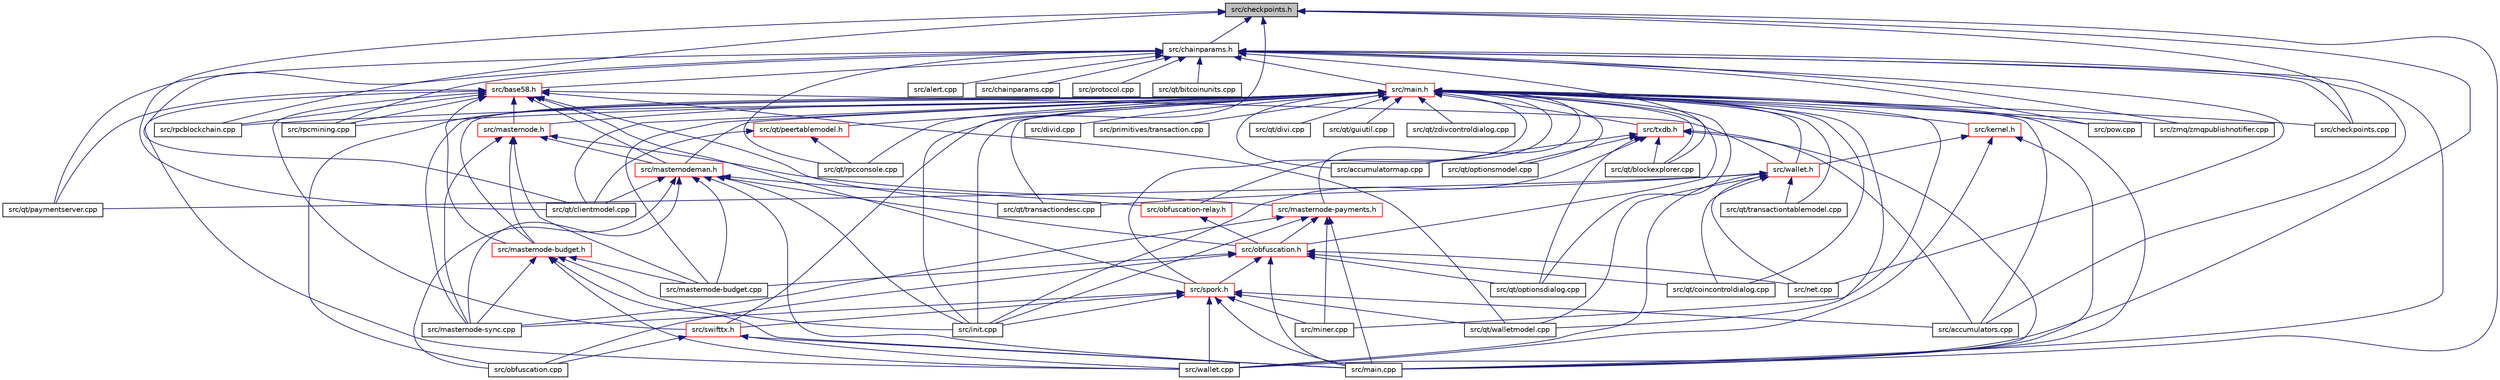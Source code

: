 digraph "src/checkpoints.h"
{
  edge [fontname="Helvetica",fontsize="10",labelfontname="Helvetica",labelfontsize="10"];
  node [fontname="Helvetica",fontsize="10",shape=record];
  Node9 [label="src/checkpoints.h",height=0.2,width=0.4,color="black", fillcolor="grey75", style="filled", fontcolor="black"];
  Node9 -> Node10 [dir="back",color="midnightblue",fontsize="10",style="solid",fontname="Helvetica"];
  Node10 [label="src/chainparams.h",height=0.2,width=0.4,color="black", fillcolor="white", style="filled",URL="$chainparams_8h.html"];
  Node10 -> Node11 [dir="back",color="midnightblue",fontsize="10",style="solid",fontname="Helvetica"];
  Node11 [label="src/main.h",height=0.2,width=0.4,color="red", fillcolor="white", style="filled",URL="$main_8h.html"];
  Node11 -> Node12 [dir="back",color="midnightblue",fontsize="10",style="solid",fontname="Helvetica"];
  Node12 [label="src/accumulatormap.cpp",height=0.2,width=0.4,color="black", fillcolor="white", style="filled",URL="$accumulatormap_8cpp.html"];
  Node11 -> Node13 [dir="back",color="midnightblue",fontsize="10",style="solid",fontname="Helvetica"];
  Node13 [label="src/txdb.h",height=0.2,width=0.4,color="red", fillcolor="white", style="filled",URL="$txdb_8h.html"];
  Node13 -> Node12 [dir="back",color="midnightblue",fontsize="10",style="solid",fontname="Helvetica"];
  Node13 -> Node14 [dir="back",color="midnightblue",fontsize="10",style="solid",fontname="Helvetica"];
  Node14 [label="src/accumulators.cpp",height=0.2,width=0.4,color="black", fillcolor="white", style="filled",URL="$accumulators_8cpp.html"];
  Node13 -> Node15 [dir="back",color="midnightblue",fontsize="10",style="solid",fontname="Helvetica"];
  Node15 [label="src/init.cpp",height=0.2,width=0.4,color="black", fillcolor="white", style="filled",URL="$init_8cpp.html"];
  Node13 -> Node16 [dir="back",color="midnightblue",fontsize="10",style="solid",fontname="Helvetica"];
  Node16 [label="src/main.cpp",height=0.2,width=0.4,color="black", fillcolor="white", style="filled",URL="$main_8cpp.html"];
  Node13 -> Node17 [dir="back",color="midnightblue",fontsize="10",style="solid",fontname="Helvetica"];
  Node17 [label="src/qt/blockexplorer.cpp",height=0.2,width=0.4,color="black", fillcolor="white", style="filled",URL="$blockexplorer_8cpp.html"];
  Node13 -> Node18 [dir="back",color="midnightblue",fontsize="10",style="solid",fontname="Helvetica"];
  Node18 [label="src/qt/optionsdialog.cpp",height=0.2,width=0.4,color="black", fillcolor="white", style="filled",URL="$optionsdialog_8cpp.html"];
  Node13 -> Node19 [dir="back",color="midnightblue",fontsize="10",style="solid",fontname="Helvetica"];
  Node19 [label="src/qt/optionsmodel.cpp",height=0.2,width=0.4,color="black", fillcolor="white", style="filled",URL="$optionsmodel_8cpp.html"];
  Node11 -> Node14 [dir="back",color="midnightblue",fontsize="10",style="solid",fontname="Helvetica"];
  Node11 -> Node21 [dir="back",color="midnightblue",fontsize="10",style="solid",fontname="Helvetica"];
  Node21 [label="src/spork.h",height=0.2,width=0.4,color="red", fillcolor="white", style="filled",URL="$spork_8h.html"];
  Node21 -> Node14 [dir="back",color="midnightblue",fontsize="10",style="solid",fontname="Helvetica"];
  Node21 -> Node15 [dir="back",color="midnightblue",fontsize="10",style="solid",fontname="Helvetica"];
  Node21 -> Node16 [dir="back",color="midnightblue",fontsize="10",style="solid",fontname="Helvetica"];
  Node21 -> Node26 [dir="back",color="midnightblue",fontsize="10",style="solid",fontname="Helvetica"];
  Node26 [label="src/swifttx.h",height=0.2,width=0.4,color="red", fillcolor="white", style="filled",URL="$swifttx_8h.html"];
  Node26 -> Node16 [dir="back",color="midnightblue",fontsize="10",style="solid",fontname="Helvetica"];
  Node26 -> Node27 [dir="back",color="midnightblue",fontsize="10",style="solid",fontname="Helvetica"];
  Node27 [label="src/obfuscation.cpp",height=0.2,width=0.4,color="black", fillcolor="white", style="filled",URL="$obfuscation_8cpp.html"];
  Node26 -> Node67 [dir="back",color="midnightblue",fontsize="10",style="solid",fontname="Helvetica"];
  Node67 [label="src/wallet.cpp",height=0.2,width=0.4,color="black", fillcolor="white", style="filled",URL="$wallet_8cpp.html"];
  Node21 -> Node69 [dir="back",color="midnightblue",fontsize="10",style="solid",fontname="Helvetica"];
  Node69 [label="src/masternode-sync.cpp",height=0.2,width=0.4,color="black", fillcolor="white", style="filled",URL="$masternode-sync_8cpp.html"];
  Node21 -> Node71 [dir="back",color="midnightblue",fontsize="10",style="solid",fontname="Helvetica"];
  Node71 [label="src/miner.cpp",height=0.2,width=0.4,color="black", fillcolor="white", style="filled",URL="$miner_8cpp.html"];
  Node21 -> Node58 [dir="back",color="midnightblue",fontsize="10",style="solid",fontname="Helvetica"];
  Node58 [label="src/qt/walletmodel.cpp",height=0.2,width=0.4,color="black", fillcolor="white", style="filled",URL="$walletmodel_8cpp.html"];
  Node21 -> Node67 [dir="back",color="midnightblue",fontsize="10",style="solid",fontname="Helvetica"];
  Node11 -> Node74 [dir="back",color="midnightblue",fontsize="10",style="solid",fontname="Helvetica"];
  Node74 [label="src/obfuscation.h",height=0.2,width=0.4,color="red", fillcolor="white", style="filled",URL="$obfuscation_8h.html"];
  Node74 -> Node21 [dir="back",color="midnightblue",fontsize="10",style="solid",fontname="Helvetica"];
  Node74 -> Node16 [dir="back",color="midnightblue",fontsize="10",style="solid",fontname="Helvetica"];
  Node74 -> Node80 [dir="back",color="midnightblue",fontsize="10",style="solid",fontname="Helvetica"];
  Node80 [label="src/masternode-budget.cpp",height=0.2,width=0.4,color="black", fillcolor="white", style="filled",URL="$masternode-budget_8cpp.html"];
  Node74 -> Node82 [dir="back",color="midnightblue",fontsize="10",style="solid",fontname="Helvetica"];
  Node82 [label="src/net.cpp",height=0.2,width=0.4,color="black", fillcolor="white", style="filled",URL="$net_8cpp.html"];
  Node74 -> Node27 [dir="back",color="midnightblue",fontsize="10",style="solid",fontname="Helvetica"];
  Node74 -> Node34 [dir="back",color="midnightblue",fontsize="10",style="solid",fontname="Helvetica"];
  Node34 [label="src/qt/coincontroldialog.cpp",height=0.2,width=0.4,color="black", fillcolor="white", style="filled",URL="$coincontroldialog_8cpp.html"];
  Node74 -> Node18 [dir="back",color="midnightblue",fontsize="10",style="solid",fontname="Helvetica"];
  Node11 -> Node83 [dir="back",color="midnightblue",fontsize="10",style="solid",fontname="Helvetica"];
  Node83 [label="src/masternode-payments.h",height=0.2,width=0.4,color="red", fillcolor="white", style="filled",URL="$masternode-payments_8h.html"];
  Node83 -> Node74 [dir="back",color="midnightblue",fontsize="10",style="solid",fontname="Helvetica"];
  Node83 -> Node15 [dir="back",color="midnightblue",fontsize="10",style="solid",fontname="Helvetica"];
  Node83 -> Node16 [dir="back",color="midnightblue",fontsize="10",style="solid",fontname="Helvetica"];
  Node83 -> Node69 [dir="back",color="midnightblue",fontsize="10",style="solid",fontname="Helvetica"];
  Node83 -> Node71 [dir="back",color="midnightblue",fontsize="10",style="solid",fontname="Helvetica"];
  Node11 -> Node84 [dir="back",color="midnightblue",fontsize="10",style="solid",fontname="Helvetica"];
  Node84 [label="src/masternode.h",height=0.2,width=0.4,color="red", fillcolor="white", style="filled",URL="$masternode_8h.html"];
  Node84 -> Node83 [dir="back",color="midnightblue",fontsize="10",style="solid",fontname="Helvetica"];
  Node84 -> Node85 [dir="back",color="midnightblue",fontsize="10",style="solid",fontname="Helvetica"];
  Node85 [label="src/masternodeman.h",height=0.2,width=0.4,color="red", fillcolor="white", style="filled",URL="$masternodeman_8h.html"];
  Node85 -> Node74 [dir="back",color="midnightblue",fontsize="10",style="solid",fontname="Helvetica"];
  Node85 -> Node76 [dir="back",color="midnightblue",fontsize="10",style="solid",fontname="Helvetica"];
  Node76 [label="src/obfuscation-relay.h",height=0.2,width=0.4,color="red", fillcolor="white", style="filled",URL="$obfuscation-relay_8h.html"];
  Node76 -> Node74 [dir="back",color="midnightblue",fontsize="10",style="solid",fontname="Helvetica"];
  Node85 -> Node15 [dir="back",color="midnightblue",fontsize="10",style="solid",fontname="Helvetica"];
  Node85 -> Node16 [dir="back",color="midnightblue",fontsize="10",style="solid",fontname="Helvetica"];
  Node85 -> Node80 [dir="back",color="midnightblue",fontsize="10",style="solid",fontname="Helvetica"];
  Node85 -> Node69 [dir="back",color="midnightblue",fontsize="10",style="solid",fontname="Helvetica"];
  Node85 -> Node27 [dir="back",color="midnightblue",fontsize="10",style="solid",fontname="Helvetica"];
  Node85 -> Node86 [dir="back",color="midnightblue",fontsize="10",style="solid",fontname="Helvetica"];
  Node86 [label="src/qt/clientmodel.cpp",height=0.2,width=0.4,color="black", fillcolor="white", style="filled",URL="$clientmodel_8cpp.html"];
  Node84 -> Node87 [dir="back",color="midnightblue",fontsize="10",style="solid",fontname="Helvetica"];
  Node87 [label="src/masternode-budget.h",height=0.2,width=0.4,color="red", fillcolor="white", style="filled",URL="$masternode-budget_8h.html"];
  Node87 -> Node15 [dir="back",color="midnightblue",fontsize="10",style="solid",fontname="Helvetica"];
  Node87 -> Node16 [dir="back",color="midnightblue",fontsize="10",style="solid",fontname="Helvetica"];
  Node87 -> Node80 [dir="back",color="midnightblue",fontsize="10",style="solid",fontname="Helvetica"];
  Node87 -> Node69 [dir="back",color="midnightblue",fontsize="10",style="solid",fontname="Helvetica"];
  Node87 -> Node67 [dir="back",color="midnightblue",fontsize="10",style="solid",fontname="Helvetica"];
  Node84 -> Node80 [dir="back",color="midnightblue",fontsize="10",style="solid",fontname="Helvetica"];
  Node84 -> Node69 [dir="back",color="midnightblue",fontsize="10",style="solid",fontname="Helvetica"];
  Node11 -> Node85 [dir="back",color="midnightblue",fontsize="10",style="solid",fontname="Helvetica"];
  Node11 -> Node92 [dir="back",color="midnightblue",fontsize="10",style="solid",fontname="Helvetica"];
  Node92 [label="src/kernel.h",height=0.2,width=0.4,color="red", fillcolor="white", style="filled",URL="$kernel_8h.html"];
  Node92 -> Node93 [dir="back",color="midnightblue",fontsize="10",style="solid",fontname="Helvetica"];
  Node93 [label="src/wallet.h",height=0.2,width=0.4,color="red", fillcolor="white", style="filled",URL="$wallet_8h.html"];
  Node93 -> Node82 [dir="back",color="midnightblue",fontsize="10",style="solid",fontname="Helvetica"];
  Node93 -> Node34 [dir="back",color="midnightblue",fontsize="10",style="solid",fontname="Helvetica"];
  Node93 -> Node45 [dir="back",color="midnightblue",fontsize="10",style="solid",fontname="Helvetica"];
  Node45 [label="src/qt/paymentserver.cpp",height=0.2,width=0.4,color="black", fillcolor="white", style="filled",URL="$paymentserver_8cpp.html"];
  Node93 -> Node48 [dir="back",color="midnightblue",fontsize="10",style="solid",fontname="Helvetica"];
  Node48 [label="src/qt/transactiondesc.cpp",height=0.2,width=0.4,color="black", fillcolor="white", style="filled",URL="$transactiondesc_8cpp.html"];
  Node93 -> Node62 [dir="back",color="midnightblue",fontsize="10",style="solid",fontname="Helvetica"];
  Node62 [label="src/qt/transactiontablemodel.cpp",height=0.2,width=0.4,color="black", fillcolor="white", style="filled",URL="$transactiontablemodel_8cpp.html"];
  Node93 -> Node58 [dir="back",color="midnightblue",fontsize="10",style="solid",fontname="Helvetica"];
  Node93 -> Node67 [dir="back",color="midnightblue",fontsize="10",style="solid",fontname="Helvetica"];
  Node92 -> Node16 [dir="back",color="midnightblue",fontsize="10",style="solid",fontname="Helvetica"];
  Node92 -> Node67 [dir="back",color="midnightblue",fontsize="10",style="solid",fontname="Helvetica"];
  Node11 -> Node93 [dir="back",color="midnightblue",fontsize="10",style="solid",fontname="Helvetica"];
  Node11 -> Node76 [dir="back",color="midnightblue",fontsize="10",style="solid",fontname="Helvetica"];
  Node11 -> Node97 [dir="back",color="midnightblue",fontsize="10",style="solid",fontname="Helvetica"];
  Node97 [label="src/checkpoints.cpp",height=0.2,width=0.4,color="black", fillcolor="white", style="filled",URL="$checkpoints_8cpp.html"];
  Node11 -> Node98 [dir="back",color="midnightblue",fontsize="10",style="solid",fontname="Helvetica"];
  Node98 [label="src/divid.cpp",height=0.2,width=0.4,color="black", fillcolor="white", style="filled",URL="$divid_8cpp.html"];
  Node11 -> Node15 [dir="back",color="midnightblue",fontsize="10",style="solid",fontname="Helvetica"];
  Node11 -> Node87 [dir="back",color="midnightblue",fontsize="10",style="solid",fontname="Helvetica"];
  Node11 -> Node16 [dir="back",color="midnightblue",fontsize="10",style="solid",fontname="Helvetica"];
  Node11 -> Node26 [dir="back",color="midnightblue",fontsize="10",style="solid",fontname="Helvetica"];
  Node11 -> Node80 [dir="back",color="midnightblue",fontsize="10",style="solid",fontname="Helvetica"];
  Node11 -> Node69 [dir="back",color="midnightblue",fontsize="10",style="solid",fontname="Helvetica"];
  Node11 -> Node71 [dir="back",color="midnightblue",fontsize="10",style="solid",fontname="Helvetica"];
  Node11 -> Node27 [dir="back",color="midnightblue",fontsize="10",style="solid",fontname="Helvetica"];
  Node11 -> Node99 [dir="back",color="midnightblue",fontsize="10",style="solid",fontname="Helvetica"];
  Node99 [label="src/pow.cpp",height=0.2,width=0.4,color="black", fillcolor="white", style="filled",URL="$pow_8cpp.html"];
  Node11 -> Node100 [dir="back",color="midnightblue",fontsize="10",style="solid",fontname="Helvetica"];
  Node100 [label="src/primitives/transaction.cpp",height=0.2,width=0.4,color="black", fillcolor="white", style="filled",URL="$transaction_8cpp.html"];
  Node11 -> Node101 [dir="back",color="midnightblue",fontsize="10",style="solid",fontname="Helvetica"];
  Node101 [label="src/qt/peertablemodel.h",height=0.2,width=0.4,color="red", fillcolor="white", style="filled",URL="$peertablemodel_8h.html"];
  Node101 -> Node86 [dir="back",color="midnightblue",fontsize="10",style="solid",fontname="Helvetica"];
  Node101 -> Node103 [dir="back",color="midnightblue",fontsize="10",style="solid",fontname="Helvetica"];
  Node103 [label="src/qt/rpcconsole.cpp",height=0.2,width=0.4,color="black", fillcolor="white", style="filled",URL="$rpcconsole_8cpp.html"];
  Node11 -> Node17 [dir="back",color="midnightblue",fontsize="10",style="solid",fontname="Helvetica"];
  Node11 -> Node86 [dir="back",color="midnightblue",fontsize="10",style="solid",fontname="Helvetica"];
  Node11 -> Node34 [dir="back",color="midnightblue",fontsize="10",style="solid",fontname="Helvetica"];
  Node11 -> Node105 [dir="back",color="midnightblue",fontsize="10",style="solid",fontname="Helvetica"];
  Node105 [label="src/qt/divi.cpp",height=0.2,width=0.4,color="black", fillcolor="white", style="filled",URL="$divi_8cpp.html"];
  Node11 -> Node38 [dir="back",color="midnightblue",fontsize="10",style="solid",fontname="Helvetica"];
  Node38 [label="src/qt/guiutil.cpp",height=0.2,width=0.4,color="black", fillcolor="white", style="filled",URL="$guiutil_8cpp.html"];
  Node11 -> Node18 [dir="back",color="midnightblue",fontsize="10",style="solid",fontname="Helvetica"];
  Node11 -> Node19 [dir="back",color="midnightblue",fontsize="10",style="solid",fontname="Helvetica"];
  Node11 -> Node103 [dir="back",color="midnightblue",fontsize="10",style="solid",fontname="Helvetica"];
  Node11 -> Node48 [dir="back",color="midnightblue",fontsize="10",style="solid",fontname="Helvetica"];
  Node11 -> Node62 [dir="back",color="midnightblue",fontsize="10",style="solid",fontname="Helvetica"];
  Node11 -> Node58 [dir="back",color="midnightblue",fontsize="10",style="solid",fontname="Helvetica"];
  Node11 -> Node64 [dir="back",color="midnightblue",fontsize="10",style="solid",fontname="Helvetica"];
  Node64 [label="src/qt/zdivcontroldialog.cpp",height=0.2,width=0.4,color="black", fillcolor="white", style="filled",URL="$zdivcontroldialog_8cpp.html"];
  Node11 -> Node107 [dir="back",color="midnightblue",fontsize="10",style="solid",fontname="Helvetica"];
  Node107 [label="src/rpcblockchain.cpp",height=0.2,width=0.4,color="black", fillcolor="white", style="filled",URL="$rpcblockchain_8cpp.html"];
  Node11 -> Node108 [dir="back",color="midnightblue",fontsize="10",style="solid",fontname="Helvetica"];
  Node108 [label="src/rpcmining.cpp",height=0.2,width=0.4,color="black", fillcolor="white", style="filled",URL="$rpcmining_8cpp.html"];
  Node11 -> Node114 [dir="back",color="midnightblue",fontsize="10",style="solid",fontname="Helvetica"];
  Node114 [label="src/zmq/zmqpublishnotifier.cpp",height=0.2,width=0.4,color="black", fillcolor="white", style="filled",URL="$zmqpublishnotifier_8cpp.html"];
  Node10 -> Node14 [dir="back",color="midnightblue",fontsize="10",style="solid",fontname="Helvetica"];
  Node10 -> Node115 [dir="back",color="midnightblue",fontsize="10",style="solid",fontname="Helvetica"];
  Node115 [label="src/base58.h",height=0.2,width=0.4,color="red", fillcolor="white", style="filled",URL="$base58_8h.html"];
  Node115 -> Node21 [dir="back",color="midnightblue",fontsize="10",style="solid",fontname="Helvetica"];
  Node115 -> Node84 [dir="back",color="midnightblue",fontsize="10",style="solid",fontname="Helvetica"];
  Node115 -> Node85 [dir="back",color="midnightblue",fontsize="10",style="solid",fontname="Helvetica"];
  Node115 -> Node93 [dir="back",color="midnightblue",fontsize="10",style="solid",fontname="Helvetica"];
  Node115 -> Node87 [dir="back",color="midnightblue",fontsize="10",style="solid",fontname="Helvetica"];
  Node115 -> Node26 [dir="back",color="midnightblue",fontsize="10",style="solid",fontname="Helvetica"];
  Node115 -> Node45 [dir="back",color="midnightblue",fontsize="10",style="solid",fontname="Helvetica"];
  Node115 -> Node48 [dir="back",color="midnightblue",fontsize="10",style="solid",fontname="Helvetica"];
  Node115 -> Node58 [dir="back",color="midnightblue",fontsize="10",style="solid",fontname="Helvetica"];
  Node115 -> Node107 [dir="back",color="midnightblue",fontsize="10",style="solid",fontname="Helvetica"];
  Node115 -> Node108 [dir="back",color="midnightblue",fontsize="10",style="solid",fontname="Helvetica"];
  Node115 -> Node67 [dir="back",color="midnightblue",fontsize="10",style="solid",fontname="Helvetica"];
  Node10 -> Node125 [dir="back",color="midnightblue",fontsize="10",style="solid",fontname="Helvetica"];
  Node125 [label="src/alert.cpp",height=0.2,width=0.4,color="black", fillcolor="white", style="filled",URL="$alert_8cpp.html"];
  Node10 -> Node126 [dir="back",color="midnightblue",fontsize="10",style="solid",fontname="Helvetica"];
  Node126 [label="src/chainparams.cpp",height=0.2,width=0.4,color="black", fillcolor="white", style="filled",URL="$chainparams_8cpp.html"];
  Node10 -> Node97 [dir="back",color="midnightblue",fontsize="10",style="solid",fontname="Helvetica"];
  Node10 -> Node16 [dir="back",color="midnightblue",fontsize="10",style="solid",fontname="Helvetica"];
  Node10 -> Node82 [dir="back",color="midnightblue",fontsize="10",style="solid",fontname="Helvetica"];
  Node10 -> Node99 [dir="back",color="midnightblue",fontsize="10",style="solid",fontname="Helvetica"];
  Node10 -> Node127 [dir="back",color="midnightblue",fontsize="10",style="solid",fontname="Helvetica"];
  Node127 [label="src/protocol.cpp",height=0.2,width=0.4,color="black", fillcolor="white", style="filled",URL="$protocol_8cpp.html"];
  Node10 -> Node128 [dir="back",color="midnightblue",fontsize="10",style="solid",fontname="Helvetica"];
  Node128 [label="src/qt/bitcoinunits.cpp",height=0.2,width=0.4,color="black", fillcolor="white", style="filled",URL="$bitcoinunits_8cpp.html"];
  Node10 -> Node17 [dir="back",color="midnightblue",fontsize="10",style="solid",fontname="Helvetica"];
  Node10 -> Node86 [dir="back",color="midnightblue",fontsize="10",style="solid",fontname="Helvetica"];
  Node10 -> Node45 [dir="back",color="midnightblue",fontsize="10",style="solid",fontname="Helvetica"];
  Node10 -> Node103 [dir="back",color="midnightblue",fontsize="10",style="solid",fontname="Helvetica"];
  Node10 -> Node108 [dir="back",color="midnightblue",fontsize="10",style="solid",fontname="Helvetica"];
  Node10 -> Node114 [dir="back",color="midnightblue",fontsize="10",style="solid",fontname="Helvetica"];
  Node9 -> Node97 [dir="back",color="midnightblue",fontsize="10",style="solid",fontname="Helvetica"];
  Node9 -> Node15 [dir="back",color="midnightblue",fontsize="10",style="solid",fontname="Helvetica"];
  Node9 -> Node16 [dir="back",color="midnightblue",fontsize="10",style="solid",fontname="Helvetica"];
  Node9 -> Node86 [dir="back",color="midnightblue",fontsize="10",style="solid",fontname="Helvetica"];
  Node9 -> Node107 [dir="back",color="midnightblue",fontsize="10",style="solid",fontname="Helvetica"];
  Node9 -> Node67 [dir="back",color="midnightblue",fontsize="10",style="solid",fontname="Helvetica"];
}

